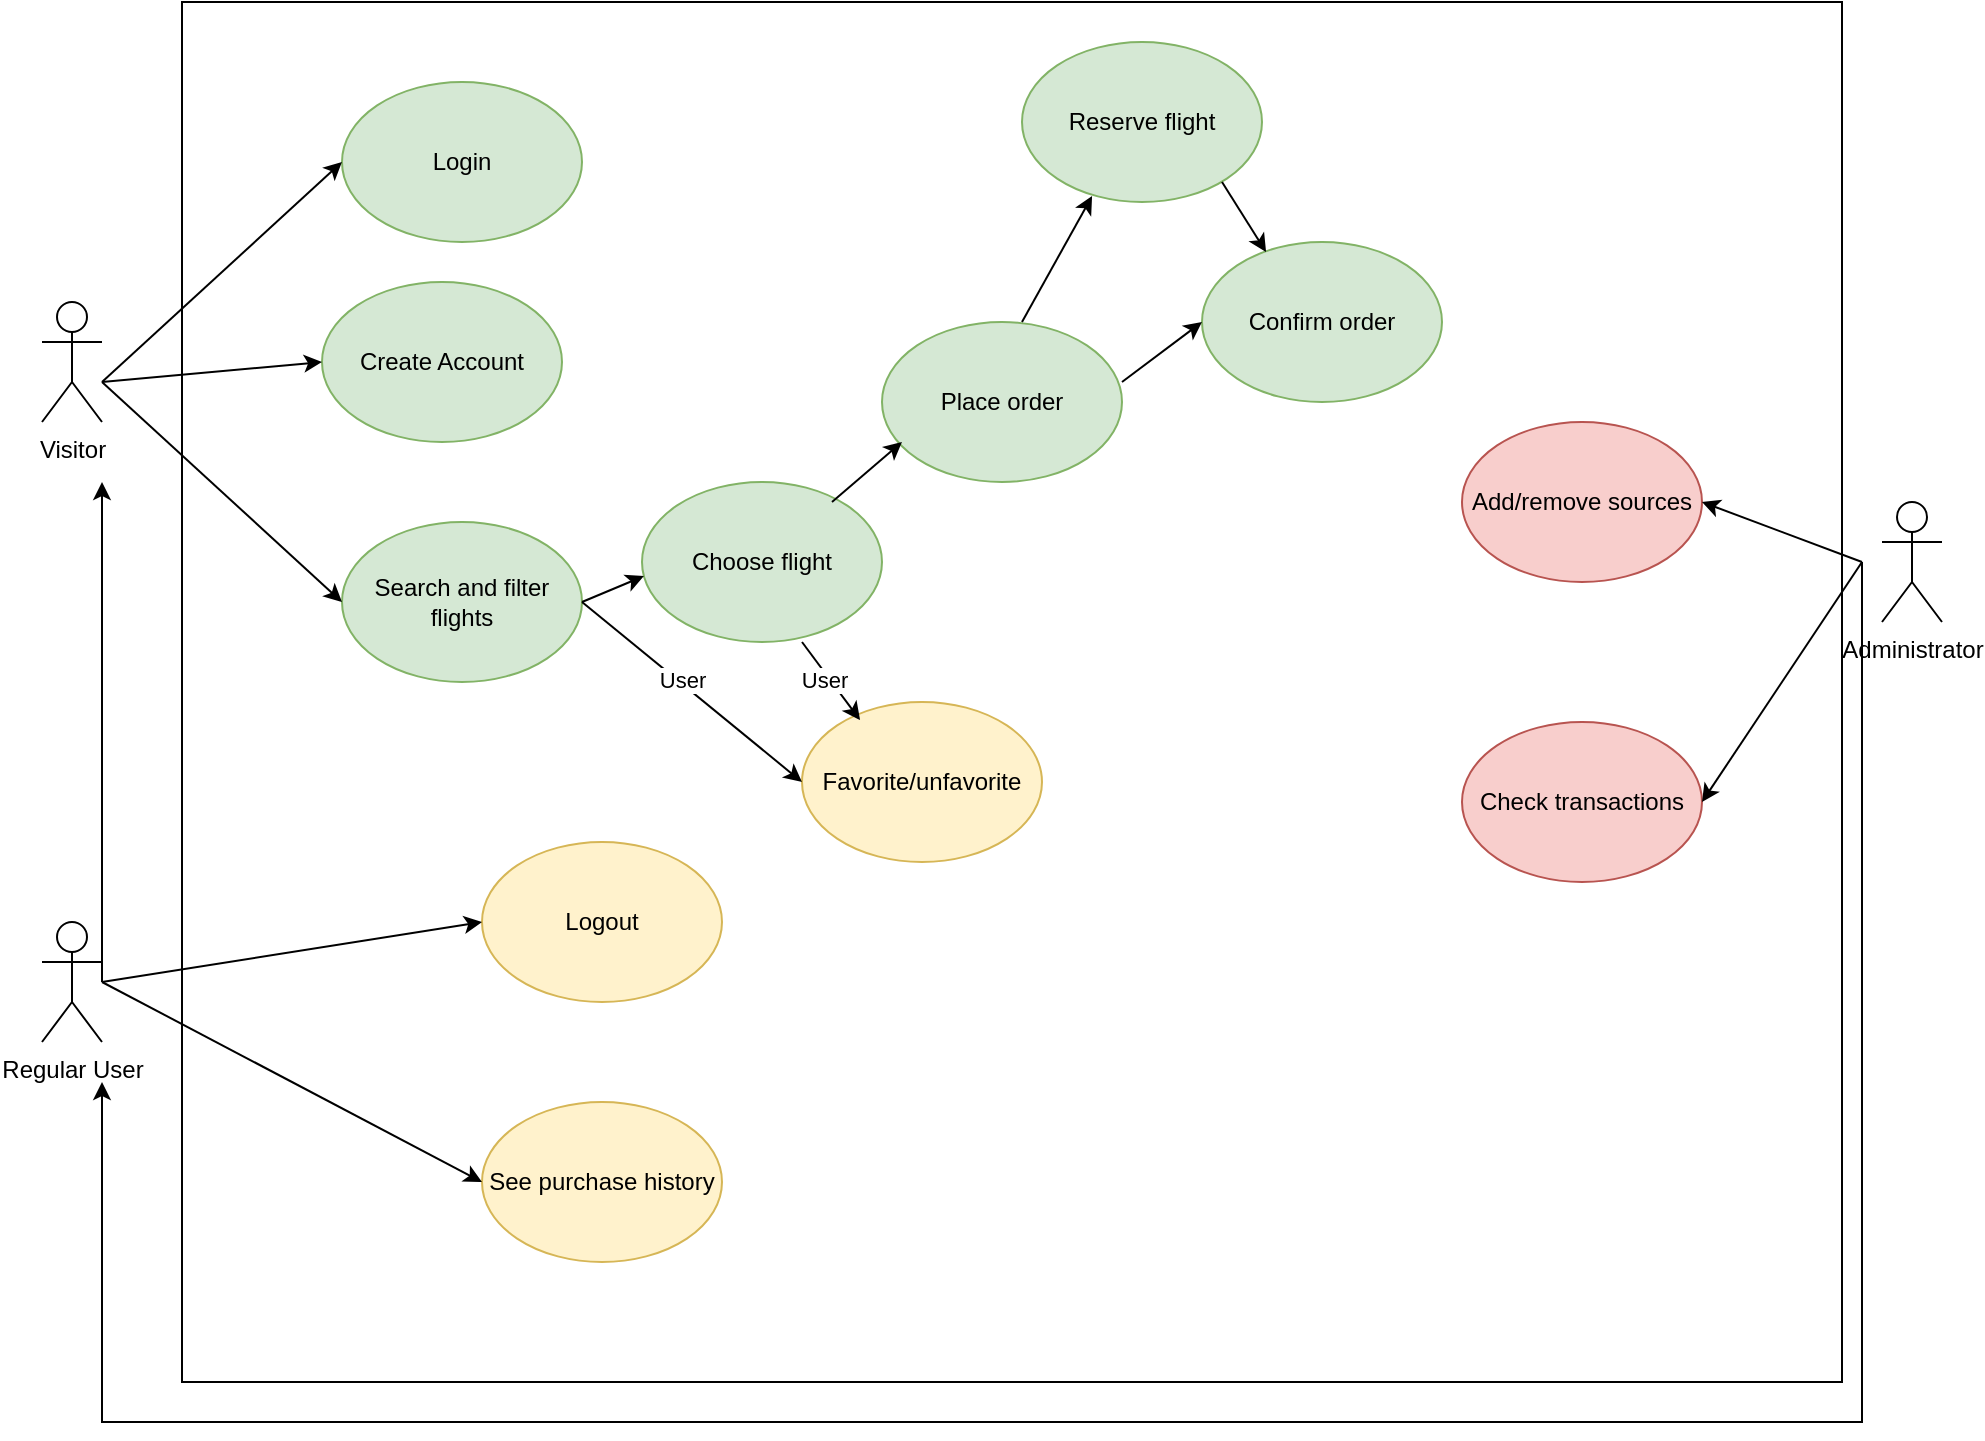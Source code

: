 <mxfile version="26.0.15">
  <diagram id="S0QpsbPqJLroPXm6aTIm" name="Page-1">
    <mxGraphModel dx="2284" dy="780" grid="1" gridSize="10" guides="1" tooltips="1" connect="1" arrows="1" fold="1" page="1" pageScale="1" pageWidth="850" pageHeight="1100" math="0" shadow="0">
      <root>
        <mxCell id="0" />
        <mxCell id="1" parent="0" />
        <mxCell id="A9N1DjJ_zQOJ3NNqlcT--1" value="Visitor" style="shape=umlActor;verticalLabelPosition=bottom;verticalAlign=top;html=1;outlineConnect=0;" vertex="1" parent="1">
          <mxGeometry x="-130" y="230" width="30" height="60" as="geometry" />
        </mxCell>
        <mxCell id="A9N1DjJ_zQOJ3NNqlcT--3" value="Administrator" style="shape=umlActor;verticalLabelPosition=bottom;verticalAlign=top;html=1;outlineConnect=0;" vertex="1" parent="1">
          <mxGeometry x="790" y="330" width="30" height="60" as="geometry" />
        </mxCell>
        <mxCell id="A9N1DjJ_zQOJ3NNqlcT--7" value="Regular User" style="shape=umlActor;verticalLabelPosition=bottom;verticalAlign=top;html=1;outlineConnect=0;" vertex="1" parent="1">
          <mxGeometry x="-130" y="540" width="30" height="60" as="geometry" />
        </mxCell>
        <mxCell id="A9N1DjJ_zQOJ3NNqlcT--9" value="" style="rounded=0;whiteSpace=wrap;html=1;" vertex="1" parent="1">
          <mxGeometry x="-60" y="80" width="830" height="690" as="geometry" />
        </mxCell>
        <mxCell id="A9N1DjJ_zQOJ3NNqlcT--10" value="Login" style="ellipse;whiteSpace=wrap;html=1;fillColor=#d5e8d4;strokeColor=#82b366;" vertex="1" parent="1">
          <mxGeometry x="20" y="120" width="120" height="80" as="geometry" />
        </mxCell>
        <mxCell id="A9N1DjJ_zQOJ3NNqlcT--13" value="Search and filter flights" style="ellipse;whiteSpace=wrap;html=1;fillColor=#d5e8d4;strokeColor=#82b366;" vertex="1" parent="1">
          <mxGeometry x="20" y="340" width="120" height="80" as="geometry" />
        </mxCell>
        <mxCell id="A9N1DjJ_zQOJ3NNqlcT--14" value="Create Account" style="ellipse;whiteSpace=wrap;html=1;fillColor=#d5e8d4;strokeColor=#82b366;" vertex="1" parent="1">
          <mxGeometry x="10" y="220" width="120" height="80" as="geometry" />
        </mxCell>
        <mxCell id="A9N1DjJ_zQOJ3NNqlcT--16" value="Choose flight" style="ellipse;whiteSpace=wrap;html=1;fillColor=#d5e8d4;strokeColor=#82b366;" vertex="1" parent="1">
          <mxGeometry x="170" y="320" width="120" height="80" as="geometry" />
        </mxCell>
        <mxCell id="A9N1DjJ_zQOJ3NNqlcT--17" value="Confirm order" style="ellipse;whiteSpace=wrap;html=1;fillColor=#d5e8d4;strokeColor=#82b366;" vertex="1" parent="1">
          <mxGeometry x="450" y="200" width="120" height="80" as="geometry" />
        </mxCell>
        <mxCell id="A9N1DjJ_zQOJ3NNqlcT--18" value="Place order" style="ellipse;whiteSpace=wrap;html=1;fillColor=#d5e8d4;strokeColor=#82b366;" vertex="1" parent="1">
          <mxGeometry x="290" y="240" width="120" height="80" as="geometry" />
        </mxCell>
        <mxCell id="A9N1DjJ_zQOJ3NNqlcT--19" value="Favorite/unfavorite" style="ellipse;whiteSpace=wrap;html=1;fillColor=#fff2cc;strokeColor=#d6b656;" vertex="1" parent="1">
          <mxGeometry x="250" y="430" width="120" height="80" as="geometry" />
        </mxCell>
        <mxCell id="A9N1DjJ_zQOJ3NNqlcT--21" value="Reserve flight" style="ellipse;whiteSpace=wrap;html=1;fillColor=#d5e8d4;strokeColor=#82b366;" vertex="1" parent="1">
          <mxGeometry x="360" y="100" width="120" height="80" as="geometry" />
        </mxCell>
        <mxCell id="A9N1DjJ_zQOJ3NNqlcT--24" value="" style="endArrow=classic;html=1;rounded=0;" edge="1" parent="1">
          <mxGeometry width="50" height="50" relative="1" as="geometry">
            <mxPoint x="-100" y="570" as="sourcePoint" />
            <mxPoint x="-100" y="320" as="targetPoint" />
          </mxGeometry>
        </mxCell>
        <mxCell id="A9N1DjJ_zQOJ3NNqlcT--25" value="" style="endArrow=classic;html=1;rounded=0;entryX=0;entryY=0.5;entryDx=0;entryDy=0;" edge="1" parent="1" target="A9N1DjJ_zQOJ3NNqlcT--13">
          <mxGeometry width="50" height="50" relative="1" as="geometry">
            <mxPoint x="-100" y="270" as="sourcePoint" />
            <mxPoint x="-50" y="220" as="targetPoint" />
          </mxGeometry>
        </mxCell>
        <mxCell id="A9N1DjJ_zQOJ3NNqlcT--26" value="" style="endArrow=classic;html=1;rounded=0;entryX=0;entryY=0.5;entryDx=0;entryDy=0;" edge="1" parent="1" target="A9N1DjJ_zQOJ3NNqlcT--14">
          <mxGeometry width="50" height="50" relative="1" as="geometry">
            <mxPoint x="-100" y="270" as="sourcePoint" />
            <mxPoint x="-50" y="220" as="targetPoint" />
          </mxGeometry>
        </mxCell>
        <mxCell id="A9N1DjJ_zQOJ3NNqlcT--27" value="" style="endArrow=classic;html=1;rounded=0;entryX=0;entryY=0.5;entryDx=0;entryDy=0;" edge="1" parent="1" target="A9N1DjJ_zQOJ3NNqlcT--10">
          <mxGeometry width="50" height="50" relative="1" as="geometry">
            <mxPoint x="-100" y="270" as="sourcePoint" />
            <mxPoint x="-50" y="220" as="targetPoint" />
          </mxGeometry>
        </mxCell>
        <mxCell id="A9N1DjJ_zQOJ3NNqlcT--29" value="" style="endArrow=classic;html=1;rounded=0;entryX=0.242;entryY=0.113;entryDx=0;entryDy=0;entryPerimeter=0;" edge="1" parent="1" target="A9N1DjJ_zQOJ3NNqlcT--19">
          <mxGeometry width="50" height="50" relative="1" as="geometry">
            <mxPoint x="250" y="400" as="sourcePoint" />
            <mxPoint x="300" y="350" as="targetPoint" />
          </mxGeometry>
        </mxCell>
        <mxCell id="A9N1DjJ_zQOJ3NNqlcT--35" value="User" style="edgeLabel;html=1;align=center;verticalAlign=middle;resizable=0;points=[];" vertex="1" connectable="0" parent="A9N1DjJ_zQOJ3NNqlcT--29">
          <mxGeometry x="-0.114" y="-2" relative="1" as="geometry">
            <mxPoint as="offset" />
          </mxGeometry>
        </mxCell>
        <mxCell id="A9N1DjJ_zQOJ3NNqlcT--30" value="" style="endArrow=classic;html=1;rounded=0;exitX=1;exitY=0.5;exitDx=0;exitDy=0;entryX=0;entryY=0.5;entryDx=0;entryDy=0;" edge="1" parent="1" source="A9N1DjJ_zQOJ3NNqlcT--13" target="A9N1DjJ_zQOJ3NNqlcT--19">
          <mxGeometry width="50" height="50" relative="1" as="geometry">
            <mxPoint x="160" y="530" as="sourcePoint" />
            <mxPoint x="210" y="480" as="targetPoint" />
          </mxGeometry>
        </mxCell>
        <mxCell id="A9N1DjJ_zQOJ3NNqlcT--34" value="User" style="edgeLabel;html=1;align=center;verticalAlign=middle;resizable=0;points=[];" vertex="1" connectable="0" parent="A9N1DjJ_zQOJ3NNqlcT--30">
          <mxGeometry x="-0.114" y="1" relative="1" as="geometry">
            <mxPoint as="offset" />
          </mxGeometry>
        </mxCell>
        <mxCell id="A9N1DjJ_zQOJ3NNqlcT--12" value="Logout" style="ellipse;whiteSpace=wrap;html=1;fillColor=#fff2cc;strokeColor=#d6b656;" vertex="1" parent="1">
          <mxGeometry x="90" y="500" width="120" height="80" as="geometry" />
        </mxCell>
        <mxCell id="A9N1DjJ_zQOJ3NNqlcT--32" value="" style="endArrow=classic;html=1;rounded=0;entryX=0;entryY=0.5;entryDx=0;entryDy=0;" edge="1" parent="1" target="A9N1DjJ_zQOJ3NNqlcT--12">
          <mxGeometry width="50" height="50" relative="1" as="geometry">
            <mxPoint x="-100" y="570" as="sourcePoint" />
            <mxPoint x="-50" y="520" as="targetPoint" />
          </mxGeometry>
        </mxCell>
        <mxCell id="A9N1DjJ_zQOJ3NNqlcT--36" value="" style="endArrow=classic;html=1;rounded=0;entryX=0.267;entryY=0.063;entryDx=0;entryDy=0;entryPerimeter=0;" edge="1" parent="1" target="A9N1DjJ_zQOJ3NNqlcT--17">
          <mxGeometry width="50" height="50" relative="1" as="geometry">
            <mxPoint x="460" y="170" as="sourcePoint" />
            <mxPoint x="510" y="120" as="targetPoint" />
          </mxGeometry>
        </mxCell>
        <mxCell id="A9N1DjJ_zQOJ3NNqlcT--37" value="" style="endArrow=classic;html=1;rounded=0;entryX=0.292;entryY=0.963;entryDx=0;entryDy=0;entryPerimeter=0;" edge="1" parent="1" target="A9N1DjJ_zQOJ3NNqlcT--21">
          <mxGeometry width="50" height="50" relative="1" as="geometry">
            <mxPoint x="360" y="240" as="sourcePoint" />
            <mxPoint x="410" y="190" as="targetPoint" />
          </mxGeometry>
        </mxCell>
        <mxCell id="A9N1DjJ_zQOJ3NNqlcT--38" value="" style="endArrow=classic;html=1;rounded=0;entryX=0;entryY=0.5;entryDx=0;entryDy=0;" edge="1" parent="1" target="A9N1DjJ_zQOJ3NNqlcT--17">
          <mxGeometry width="50" height="50" relative="1" as="geometry">
            <mxPoint x="410" y="270" as="sourcePoint" />
            <mxPoint x="460" y="220" as="targetPoint" />
          </mxGeometry>
        </mxCell>
        <mxCell id="A9N1DjJ_zQOJ3NNqlcT--39" value="" style="endArrow=classic;html=1;rounded=0;" edge="1" parent="1">
          <mxGeometry width="50" height="50" relative="1" as="geometry">
            <mxPoint x="265" y="330" as="sourcePoint" />
            <mxPoint x="300" y="300" as="targetPoint" />
          </mxGeometry>
        </mxCell>
        <mxCell id="A9N1DjJ_zQOJ3NNqlcT--40" value="" style="endArrow=classic;html=1;rounded=0;entryX=0.008;entryY=0.588;entryDx=0;entryDy=0;entryPerimeter=0;exitX=1;exitY=0.5;exitDx=0;exitDy=0;" edge="1" parent="1" source="A9N1DjJ_zQOJ3NNqlcT--13" target="A9N1DjJ_zQOJ3NNqlcT--16">
          <mxGeometry width="50" height="50" relative="1" as="geometry">
            <mxPoint x="105" y="400" as="sourcePoint" />
            <mxPoint x="155" y="350" as="targetPoint" />
          </mxGeometry>
        </mxCell>
        <mxCell id="A9N1DjJ_zQOJ3NNqlcT--41" value="Check transactions" style="ellipse;whiteSpace=wrap;html=1;fillColor=#f8cecc;strokeColor=#b85450;" vertex="1" parent="1">
          <mxGeometry x="580" y="440" width="120" height="80" as="geometry" />
        </mxCell>
        <mxCell id="A9N1DjJ_zQOJ3NNqlcT--42" value="Add/remove sources" style="ellipse;whiteSpace=wrap;html=1;fillColor=#f8cecc;strokeColor=#b85450;" vertex="1" parent="1">
          <mxGeometry x="580" y="290" width="120" height="80" as="geometry" />
        </mxCell>
        <mxCell id="A9N1DjJ_zQOJ3NNqlcT--43" value="" style="endArrow=classic;html=1;rounded=0;entryX=1;entryY=0.5;entryDx=0;entryDy=0;" edge="1" parent="1" target="A9N1DjJ_zQOJ3NNqlcT--42">
          <mxGeometry width="50" height="50" relative="1" as="geometry">
            <mxPoint x="780" y="360" as="sourcePoint" />
            <mxPoint x="720" y="310" as="targetPoint" />
          </mxGeometry>
        </mxCell>
        <mxCell id="A9N1DjJ_zQOJ3NNqlcT--44" value="" style="endArrow=classic;html=1;rounded=0;" edge="1" parent="1">
          <mxGeometry width="50" height="50" relative="1" as="geometry">
            <mxPoint x="780" y="360" as="sourcePoint" />
            <mxPoint x="-100" y="620" as="targetPoint" />
            <Array as="points">
              <mxPoint x="780" y="790" />
              <mxPoint x="-100" y="790" />
            </Array>
          </mxGeometry>
        </mxCell>
        <mxCell id="A9N1DjJ_zQOJ3NNqlcT--45" value="" style="endArrow=classic;html=1;rounded=0;entryX=1;entryY=0.5;entryDx=0;entryDy=0;" edge="1" parent="1" target="A9N1DjJ_zQOJ3NNqlcT--41">
          <mxGeometry width="50" height="50" relative="1" as="geometry">
            <mxPoint x="780" y="360" as="sourcePoint" />
            <mxPoint x="720" y="310" as="targetPoint" />
          </mxGeometry>
        </mxCell>
        <mxCell id="A9N1DjJ_zQOJ3NNqlcT--46" value="See purchase history" style="ellipse;whiteSpace=wrap;html=1;fillColor=#fff2cc;strokeColor=#d6b656;" vertex="1" parent="1">
          <mxGeometry x="90" y="630" width="120" height="80" as="geometry" />
        </mxCell>
        <mxCell id="A9N1DjJ_zQOJ3NNqlcT--51" value="" style="endArrow=classic;html=1;rounded=0;entryX=0;entryY=0.5;entryDx=0;entryDy=0;" edge="1" parent="1" target="A9N1DjJ_zQOJ3NNqlcT--46">
          <mxGeometry width="50" height="50" relative="1" as="geometry">
            <mxPoint x="-100" y="570" as="sourcePoint" />
            <mxPoint x="-50" y="520" as="targetPoint" />
          </mxGeometry>
        </mxCell>
      </root>
    </mxGraphModel>
  </diagram>
</mxfile>

